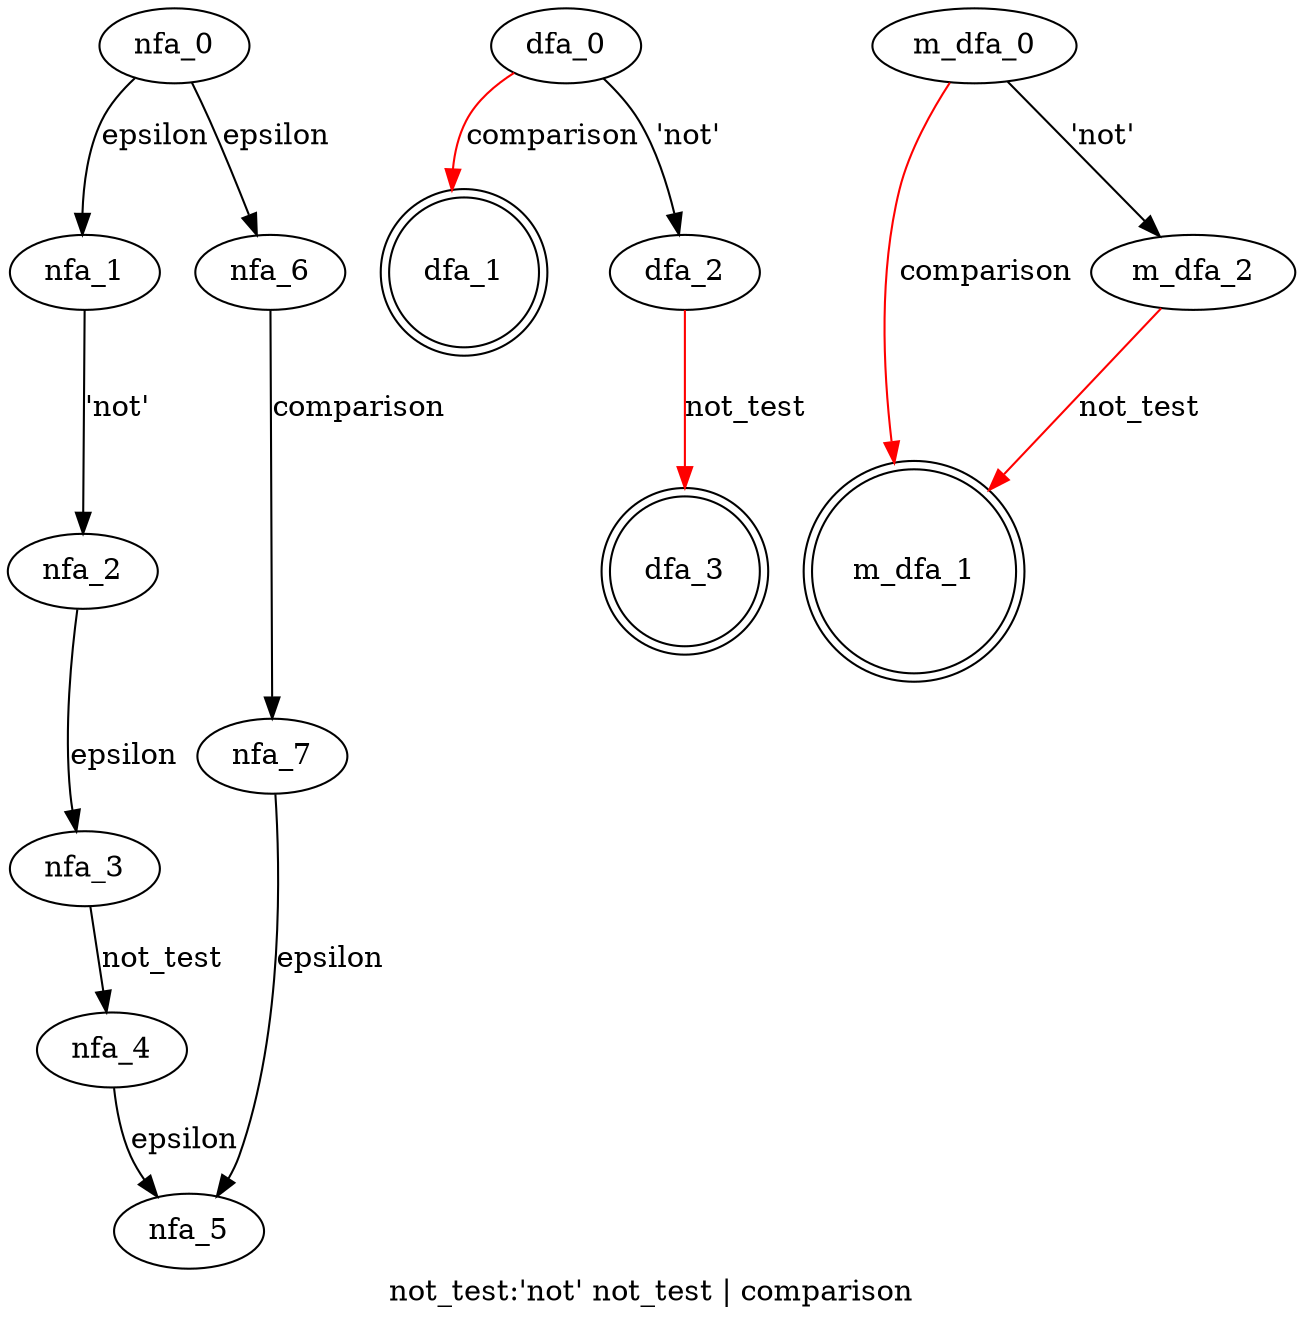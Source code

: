 digraph not_test {
 graph[label="not_test:'not' not_test | comparison"]
 subgraph not_test_nfa {
  nfa_0->nfa_1[label="epsilon"]
  nfa_1->nfa_2[label="'not'"]
  nfa_2->nfa_3[label="epsilon"]
  nfa_3->nfa_4[label="not_test"]
  nfa_4->nfa_5[label="epsilon"]
  nfa_0->nfa_6[label="epsilon"]
  nfa_6->nfa_7[label="comparison"]
  nfa_7->nfa_5[label="epsilon"]
  }
 subgraph not_test_dfa {
  dfa_0->dfa_1[label="comparison",color=red]
  dfa_0->dfa_2[label="'not'"]
  dfa_2->dfa_3[label="not_test",color=red]
  dfa_1[shape=doublecircle]
  dfa_3[shape=doublecircle]
  }
 subgraph not_test_m_dfa {
  m_dfa_0->m_dfa_1[label="comparison",color=red]
  m_dfa_0->m_dfa_2[label="'not'"]
  m_dfa_2->m_dfa_1[label="not_test",color=red]
  m_dfa_1[shape=doublecircle]
  }
}
